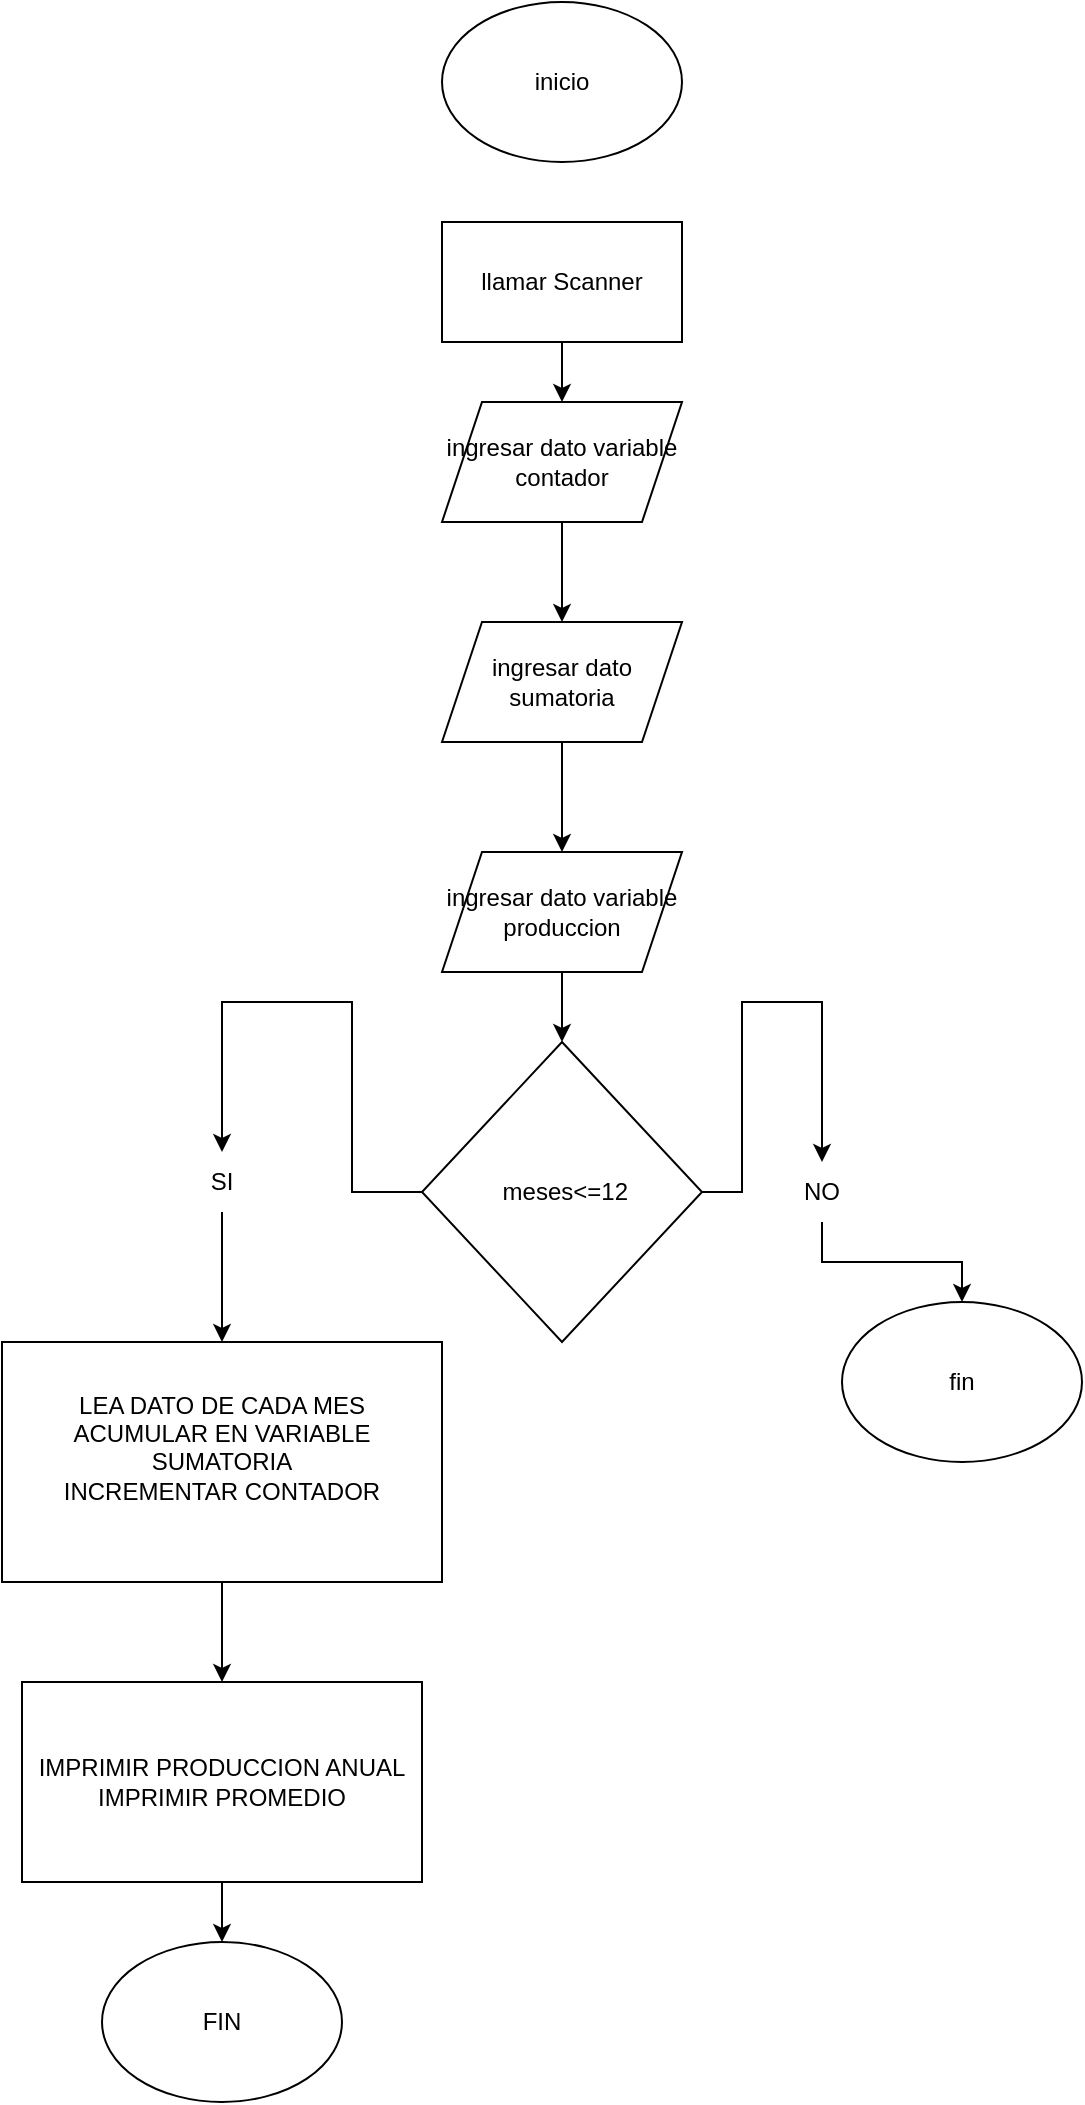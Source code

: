 <mxfile version="21.6.8" type="device">
  <diagram name="Página-1" id="Y7d_l6fukhrzxzNlhSNR">
    <mxGraphModel dx="2023" dy="982" grid="1" gridSize="10" guides="1" tooltips="1" connect="1" arrows="1" fold="1" page="1" pageScale="1" pageWidth="827" pageHeight="1169" math="0" shadow="0">
      <root>
        <mxCell id="0" />
        <mxCell id="1" parent="0" />
        <mxCell id="FRVZIQz3AXxtBqI0eR-o-1" value="inicio" style="ellipse;whiteSpace=wrap;html=1;" vertex="1" parent="1">
          <mxGeometry x="210" y="10" width="120" height="80" as="geometry" />
        </mxCell>
        <mxCell id="FRVZIQz3AXxtBqI0eR-o-13" style="edgeStyle=orthogonalEdgeStyle;rounded=0;orthogonalLoop=1;jettySize=auto;html=1;entryX=0.5;entryY=0;entryDx=0;entryDy=0;" edge="1" parent="1" source="FRVZIQz3AXxtBqI0eR-o-2" target="FRVZIQz3AXxtBqI0eR-o-3">
          <mxGeometry relative="1" as="geometry" />
        </mxCell>
        <mxCell id="FRVZIQz3AXxtBqI0eR-o-2" value="ingresar dato sumatoria " style="shape=parallelogram;perimeter=parallelogramPerimeter;whiteSpace=wrap;html=1;fixedSize=1;" vertex="1" parent="1">
          <mxGeometry x="210" y="320" width="120" height="60" as="geometry" />
        </mxCell>
        <mxCell id="FRVZIQz3AXxtBqI0eR-o-14" style="edgeStyle=orthogonalEdgeStyle;rounded=0;orthogonalLoop=1;jettySize=auto;html=1;entryX=0.5;entryY=0;entryDx=0;entryDy=0;" edge="1" parent="1" source="FRVZIQz3AXxtBqI0eR-o-3" target="FRVZIQz3AXxtBqI0eR-o-9">
          <mxGeometry relative="1" as="geometry" />
        </mxCell>
        <mxCell id="FRVZIQz3AXxtBqI0eR-o-3" value="ingresar dato variable produccion" style="shape=parallelogram;perimeter=parallelogramPerimeter;whiteSpace=wrap;html=1;fixedSize=1;" vertex="1" parent="1">
          <mxGeometry x="210" y="435" width="120" height="60" as="geometry" />
        </mxCell>
        <mxCell id="FRVZIQz3AXxtBqI0eR-o-12" style="edgeStyle=orthogonalEdgeStyle;rounded=0;orthogonalLoop=1;jettySize=auto;html=1;entryX=0.5;entryY=0;entryDx=0;entryDy=0;" edge="1" parent="1" source="FRVZIQz3AXxtBqI0eR-o-4" target="FRVZIQz3AXxtBqI0eR-o-2">
          <mxGeometry relative="1" as="geometry" />
        </mxCell>
        <mxCell id="FRVZIQz3AXxtBqI0eR-o-4" value="ingresar dato variable contador" style="shape=parallelogram;perimeter=parallelogramPerimeter;whiteSpace=wrap;html=1;fixedSize=1;" vertex="1" parent="1">
          <mxGeometry x="210" y="210" width="120" height="60" as="geometry" />
        </mxCell>
        <mxCell id="FRVZIQz3AXxtBqI0eR-o-11" style="edgeStyle=orthogonalEdgeStyle;rounded=0;orthogonalLoop=1;jettySize=auto;html=1;" edge="1" parent="1" source="FRVZIQz3AXxtBqI0eR-o-8" target="FRVZIQz3AXxtBqI0eR-o-4">
          <mxGeometry relative="1" as="geometry" />
        </mxCell>
        <mxCell id="FRVZIQz3AXxtBqI0eR-o-8" value="llamar Scanner" style="rounded=0;whiteSpace=wrap;html=1;" vertex="1" parent="1">
          <mxGeometry x="210" y="120" width="120" height="60" as="geometry" />
        </mxCell>
        <mxCell id="FRVZIQz3AXxtBqI0eR-o-18" style="edgeStyle=orthogonalEdgeStyle;rounded=0;orthogonalLoop=1;jettySize=auto;html=1;entryX=0.5;entryY=0;entryDx=0;entryDy=0;" edge="1" parent="1" source="FRVZIQz3AXxtBqI0eR-o-9" target="FRVZIQz3AXxtBqI0eR-o-19">
          <mxGeometry relative="1" as="geometry" />
        </mxCell>
        <mxCell id="FRVZIQz3AXxtBqI0eR-o-20" style="edgeStyle=orthogonalEdgeStyle;rounded=0;orthogonalLoop=1;jettySize=auto;html=1;" edge="1" parent="1" source="FRVZIQz3AXxtBqI0eR-o-21" target="FRVZIQz3AXxtBqI0eR-o-15">
          <mxGeometry relative="1" as="geometry" />
        </mxCell>
        <mxCell id="FRVZIQz3AXxtBqI0eR-o-9" value="&amp;nbsp;meses&amp;lt;=12" style="rhombus;whiteSpace=wrap;html=1;" vertex="1" parent="1">
          <mxGeometry x="200" y="530" width="140" height="150" as="geometry" />
        </mxCell>
        <mxCell id="FRVZIQz3AXxtBqI0eR-o-25" style="edgeStyle=orthogonalEdgeStyle;rounded=0;orthogonalLoop=1;jettySize=auto;html=1;entryX=0.5;entryY=0;entryDx=0;entryDy=0;" edge="1" parent="1" source="FRVZIQz3AXxtBqI0eR-o-15" target="FRVZIQz3AXxtBqI0eR-o-24">
          <mxGeometry relative="1" as="geometry" />
        </mxCell>
        <mxCell id="FRVZIQz3AXxtBqI0eR-o-15" value="&lt;div&gt;LEA DATO DE CADA MES&lt;/div&gt;&lt;div&gt;ACUMULAR EN VARIABLE SUMATORIA&lt;/div&gt;&lt;div&gt;INCREMENTAR CONTADOR&lt;br&gt;&lt;/div&gt;&lt;div&gt;&lt;br&gt;&lt;/div&gt;" style="rounded=0;whiteSpace=wrap;html=1;" vertex="1" parent="1">
          <mxGeometry x="-10" y="680" width="220" height="120" as="geometry" />
        </mxCell>
        <mxCell id="FRVZIQz3AXxtBqI0eR-o-17" value="fin" style="ellipse;whiteSpace=wrap;html=1;" vertex="1" parent="1">
          <mxGeometry x="410" y="660" width="120" height="80" as="geometry" />
        </mxCell>
        <mxCell id="FRVZIQz3AXxtBqI0eR-o-23" style="edgeStyle=orthogonalEdgeStyle;rounded=0;orthogonalLoop=1;jettySize=auto;html=1;entryX=0.5;entryY=0;entryDx=0;entryDy=0;exitX=0.5;exitY=1;exitDx=0;exitDy=0;" edge="1" parent="1" source="FRVZIQz3AXxtBqI0eR-o-19" target="FRVZIQz3AXxtBqI0eR-o-17">
          <mxGeometry relative="1" as="geometry" />
        </mxCell>
        <mxCell id="FRVZIQz3AXxtBqI0eR-o-19" value="NO" style="text;html=1;strokeColor=none;fillColor=none;align=center;verticalAlign=middle;whiteSpace=wrap;rounded=0;" vertex="1" parent="1">
          <mxGeometry x="370" y="590" width="60" height="30" as="geometry" />
        </mxCell>
        <mxCell id="FRVZIQz3AXxtBqI0eR-o-22" value="" style="edgeStyle=orthogonalEdgeStyle;rounded=0;orthogonalLoop=1;jettySize=auto;html=1;entryX=0.5;entryY=0;entryDx=0;entryDy=0;" edge="1" parent="1" source="FRVZIQz3AXxtBqI0eR-o-9" target="FRVZIQz3AXxtBqI0eR-o-21">
          <mxGeometry relative="1" as="geometry">
            <mxPoint x="200" y="605" as="sourcePoint" />
            <mxPoint x="100" y="680" as="targetPoint" />
          </mxGeometry>
        </mxCell>
        <mxCell id="FRVZIQz3AXxtBqI0eR-o-21" value="SI" style="text;html=1;strokeColor=none;fillColor=none;align=center;verticalAlign=middle;whiteSpace=wrap;rounded=0;" vertex="1" parent="1">
          <mxGeometry x="70" y="585" width="60" height="30" as="geometry" />
        </mxCell>
        <mxCell id="FRVZIQz3AXxtBqI0eR-o-27" style="edgeStyle=orthogonalEdgeStyle;rounded=0;orthogonalLoop=1;jettySize=auto;html=1;entryX=0.5;entryY=0;entryDx=0;entryDy=0;" edge="1" parent="1" source="FRVZIQz3AXxtBqI0eR-o-24" target="FRVZIQz3AXxtBqI0eR-o-26">
          <mxGeometry relative="1" as="geometry" />
        </mxCell>
        <mxCell id="FRVZIQz3AXxtBqI0eR-o-24" value="&lt;div&gt;IMPRIMIR PRODUCCION ANUAL&lt;/div&gt;&lt;div&gt;IMPRIMIR PROMEDIO&lt;br&gt;&lt;/div&gt;" style="rounded=0;whiteSpace=wrap;html=1;" vertex="1" parent="1">
          <mxGeometry y="850" width="200" height="100" as="geometry" />
        </mxCell>
        <mxCell id="FRVZIQz3AXxtBqI0eR-o-26" value="FIN" style="ellipse;whiteSpace=wrap;html=1;" vertex="1" parent="1">
          <mxGeometry x="40" y="980" width="120" height="80" as="geometry" />
        </mxCell>
      </root>
    </mxGraphModel>
  </diagram>
</mxfile>
